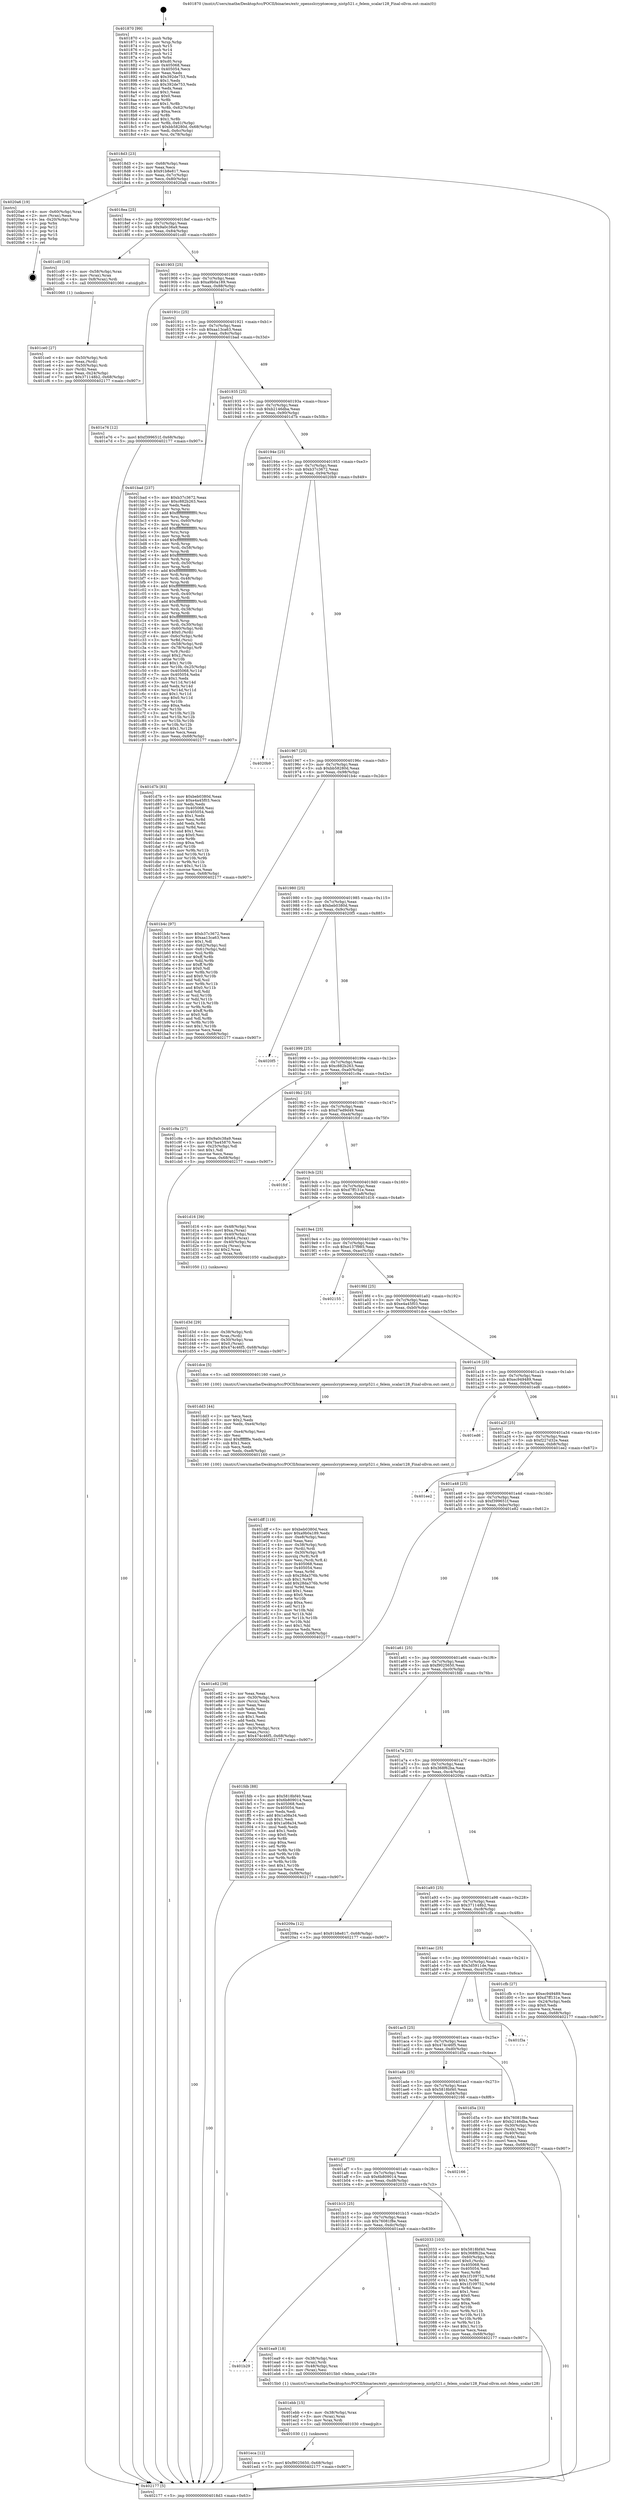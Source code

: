 digraph "0x401870" {
  label = "0x401870 (/mnt/c/Users/mathe/Desktop/tcc/POCII/binaries/extr_opensslcryptoececp_nistp521.c_felem_scalar128_Final-ollvm.out::main(0))"
  labelloc = "t"
  node[shape=record]

  Entry [label="",width=0.3,height=0.3,shape=circle,fillcolor=black,style=filled]
  "0x4018d3" [label="{
     0x4018d3 [23]\l
     | [instrs]\l
     &nbsp;&nbsp;0x4018d3 \<+3\>: mov -0x68(%rbp),%eax\l
     &nbsp;&nbsp;0x4018d6 \<+2\>: mov %eax,%ecx\l
     &nbsp;&nbsp;0x4018d8 \<+6\>: sub $0x91b8e817,%ecx\l
     &nbsp;&nbsp;0x4018de \<+3\>: mov %eax,-0x7c(%rbp)\l
     &nbsp;&nbsp;0x4018e1 \<+3\>: mov %ecx,-0x80(%rbp)\l
     &nbsp;&nbsp;0x4018e4 \<+6\>: je 00000000004020a6 \<main+0x836\>\l
  }"]
  "0x4020a6" [label="{
     0x4020a6 [19]\l
     | [instrs]\l
     &nbsp;&nbsp;0x4020a6 \<+4\>: mov -0x60(%rbp),%rax\l
     &nbsp;&nbsp;0x4020aa \<+2\>: mov (%rax),%eax\l
     &nbsp;&nbsp;0x4020ac \<+4\>: lea -0x20(%rbp),%rsp\l
     &nbsp;&nbsp;0x4020b0 \<+1\>: pop %rbx\l
     &nbsp;&nbsp;0x4020b1 \<+2\>: pop %r12\l
     &nbsp;&nbsp;0x4020b3 \<+2\>: pop %r14\l
     &nbsp;&nbsp;0x4020b5 \<+2\>: pop %r15\l
     &nbsp;&nbsp;0x4020b7 \<+1\>: pop %rbp\l
     &nbsp;&nbsp;0x4020b8 \<+1\>: ret\l
  }"]
  "0x4018ea" [label="{
     0x4018ea [25]\l
     | [instrs]\l
     &nbsp;&nbsp;0x4018ea \<+5\>: jmp 00000000004018ef \<main+0x7f\>\l
     &nbsp;&nbsp;0x4018ef \<+3\>: mov -0x7c(%rbp),%eax\l
     &nbsp;&nbsp;0x4018f2 \<+5\>: sub $0x9a0c38a9,%eax\l
     &nbsp;&nbsp;0x4018f7 \<+6\>: mov %eax,-0x84(%rbp)\l
     &nbsp;&nbsp;0x4018fd \<+6\>: je 0000000000401cd0 \<main+0x460\>\l
  }"]
  Exit [label="",width=0.3,height=0.3,shape=circle,fillcolor=black,style=filled,peripheries=2]
  "0x401cd0" [label="{
     0x401cd0 [16]\l
     | [instrs]\l
     &nbsp;&nbsp;0x401cd0 \<+4\>: mov -0x58(%rbp),%rax\l
     &nbsp;&nbsp;0x401cd4 \<+3\>: mov (%rax),%rax\l
     &nbsp;&nbsp;0x401cd7 \<+4\>: mov 0x8(%rax),%rdi\l
     &nbsp;&nbsp;0x401cdb \<+5\>: call 0000000000401060 \<atoi@plt\>\l
     | [calls]\l
     &nbsp;&nbsp;0x401060 \{1\} (unknown)\l
  }"]
  "0x401903" [label="{
     0x401903 [25]\l
     | [instrs]\l
     &nbsp;&nbsp;0x401903 \<+5\>: jmp 0000000000401908 \<main+0x98\>\l
     &nbsp;&nbsp;0x401908 \<+3\>: mov -0x7c(%rbp),%eax\l
     &nbsp;&nbsp;0x40190b \<+5\>: sub $0xa9b0a189,%eax\l
     &nbsp;&nbsp;0x401910 \<+6\>: mov %eax,-0x88(%rbp)\l
     &nbsp;&nbsp;0x401916 \<+6\>: je 0000000000401e76 \<main+0x606\>\l
  }"]
  "0x401eca" [label="{
     0x401eca [12]\l
     | [instrs]\l
     &nbsp;&nbsp;0x401eca \<+7\>: movl $0xf9025650,-0x68(%rbp)\l
     &nbsp;&nbsp;0x401ed1 \<+5\>: jmp 0000000000402177 \<main+0x907\>\l
  }"]
  "0x401e76" [label="{
     0x401e76 [12]\l
     | [instrs]\l
     &nbsp;&nbsp;0x401e76 \<+7\>: movl $0xf399651f,-0x68(%rbp)\l
     &nbsp;&nbsp;0x401e7d \<+5\>: jmp 0000000000402177 \<main+0x907\>\l
  }"]
  "0x40191c" [label="{
     0x40191c [25]\l
     | [instrs]\l
     &nbsp;&nbsp;0x40191c \<+5\>: jmp 0000000000401921 \<main+0xb1\>\l
     &nbsp;&nbsp;0x401921 \<+3\>: mov -0x7c(%rbp),%eax\l
     &nbsp;&nbsp;0x401924 \<+5\>: sub $0xaa13ca63,%eax\l
     &nbsp;&nbsp;0x401929 \<+6\>: mov %eax,-0x8c(%rbp)\l
     &nbsp;&nbsp;0x40192f \<+6\>: je 0000000000401bad \<main+0x33d\>\l
  }"]
  "0x401ebb" [label="{
     0x401ebb [15]\l
     | [instrs]\l
     &nbsp;&nbsp;0x401ebb \<+4\>: mov -0x38(%rbp),%rax\l
     &nbsp;&nbsp;0x401ebf \<+3\>: mov (%rax),%rax\l
     &nbsp;&nbsp;0x401ec2 \<+3\>: mov %rax,%rdi\l
     &nbsp;&nbsp;0x401ec5 \<+5\>: call 0000000000401030 \<free@plt\>\l
     | [calls]\l
     &nbsp;&nbsp;0x401030 \{1\} (unknown)\l
  }"]
  "0x401bad" [label="{
     0x401bad [237]\l
     | [instrs]\l
     &nbsp;&nbsp;0x401bad \<+5\>: mov $0xb37c3672,%eax\l
     &nbsp;&nbsp;0x401bb2 \<+5\>: mov $0xc882b263,%ecx\l
     &nbsp;&nbsp;0x401bb7 \<+2\>: xor %edx,%edx\l
     &nbsp;&nbsp;0x401bb9 \<+3\>: mov %rsp,%rsi\l
     &nbsp;&nbsp;0x401bbc \<+4\>: add $0xfffffffffffffff0,%rsi\l
     &nbsp;&nbsp;0x401bc0 \<+3\>: mov %rsi,%rsp\l
     &nbsp;&nbsp;0x401bc3 \<+4\>: mov %rsi,-0x60(%rbp)\l
     &nbsp;&nbsp;0x401bc7 \<+3\>: mov %rsp,%rsi\l
     &nbsp;&nbsp;0x401bca \<+4\>: add $0xfffffffffffffff0,%rsi\l
     &nbsp;&nbsp;0x401bce \<+3\>: mov %rsi,%rsp\l
     &nbsp;&nbsp;0x401bd1 \<+3\>: mov %rsp,%rdi\l
     &nbsp;&nbsp;0x401bd4 \<+4\>: add $0xfffffffffffffff0,%rdi\l
     &nbsp;&nbsp;0x401bd8 \<+3\>: mov %rdi,%rsp\l
     &nbsp;&nbsp;0x401bdb \<+4\>: mov %rdi,-0x58(%rbp)\l
     &nbsp;&nbsp;0x401bdf \<+3\>: mov %rsp,%rdi\l
     &nbsp;&nbsp;0x401be2 \<+4\>: add $0xfffffffffffffff0,%rdi\l
     &nbsp;&nbsp;0x401be6 \<+3\>: mov %rdi,%rsp\l
     &nbsp;&nbsp;0x401be9 \<+4\>: mov %rdi,-0x50(%rbp)\l
     &nbsp;&nbsp;0x401bed \<+3\>: mov %rsp,%rdi\l
     &nbsp;&nbsp;0x401bf0 \<+4\>: add $0xfffffffffffffff0,%rdi\l
     &nbsp;&nbsp;0x401bf4 \<+3\>: mov %rdi,%rsp\l
     &nbsp;&nbsp;0x401bf7 \<+4\>: mov %rdi,-0x48(%rbp)\l
     &nbsp;&nbsp;0x401bfb \<+3\>: mov %rsp,%rdi\l
     &nbsp;&nbsp;0x401bfe \<+4\>: add $0xfffffffffffffff0,%rdi\l
     &nbsp;&nbsp;0x401c02 \<+3\>: mov %rdi,%rsp\l
     &nbsp;&nbsp;0x401c05 \<+4\>: mov %rdi,-0x40(%rbp)\l
     &nbsp;&nbsp;0x401c09 \<+3\>: mov %rsp,%rdi\l
     &nbsp;&nbsp;0x401c0c \<+4\>: add $0xfffffffffffffff0,%rdi\l
     &nbsp;&nbsp;0x401c10 \<+3\>: mov %rdi,%rsp\l
     &nbsp;&nbsp;0x401c13 \<+4\>: mov %rdi,-0x38(%rbp)\l
     &nbsp;&nbsp;0x401c17 \<+3\>: mov %rsp,%rdi\l
     &nbsp;&nbsp;0x401c1a \<+4\>: add $0xfffffffffffffff0,%rdi\l
     &nbsp;&nbsp;0x401c1e \<+3\>: mov %rdi,%rsp\l
     &nbsp;&nbsp;0x401c21 \<+4\>: mov %rdi,-0x30(%rbp)\l
     &nbsp;&nbsp;0x401c25 \<+4\>: mov -0x60(%rbp),%rdi\l
     &nbsp;&nbsp;0x401c29 \<+6\>: movl $0x0,(%rdi)\l
     &nbsp;&nbsp;0x401c2f \<+4\>: mov -0x6c(%rbp),%r8d\l
     &nbsp;&nbsp;0x401c33 \<+3\>: mov %r8d,(%rsi)\l
     &nbsp;&nbsp;0x401c36 \<+4\>: mov -0x58(%rbp),%rdi\l
     &nbsp;&nbsp;0x401c3a \<+4\>: mov -0x78(%rbp),%r9\l
     &nbsp;&nbsp;0x401c3e \<+3\>: mov %r9,(%rdi)\l
     &nbsp;&nbsp;0x401c41 \<+3\>: cmpl $0x2,(%rsi)\l
     &nbsp;&nbsp;0x401c44 \<+4\>: setne %r10b\l
     &nbsp;&nbsp;0x401c48 \<+4\>: and $0x1,%r10b\l
     &nbsp;&nbsp;0x401c4c \<+4\>: mov %r10b,-0x25(%rbp)\l
     &nbsp;&nbsp;0x401c50 \<+8\>: mov 0x405068,%r11d\l
     &nbsp;&nbsp;0x401c58 \<+7\>: mov 0x405054,%ebx\l
     &nbsp;&nbsp;0x401c5f \<+3\>: sub $0x1,%edx\l
     &nbsp;&nbsp;0x401c62 \<+3\>: mov %r11d,%r14d\l
     &nbsp;&nbsp;0x401c65 \<+3\>: add %edx,%r14d\l
     &nbsp;&nbsp;0x401c68 \<+4\>: imul %r14d,%r11d\l
     &nbsp;&nbsp;0x401c6c \<+4\>: and $0x1,%r11d\l
     &nbsp;&nbsp;0x401c70 \<+4\>: cmp $0x0,%r11d\l
     &nbsp;&nbsp;0x401c74 \<+4\>: sete %r10b\l
     &nbsp;&nbsp;0x401c78 \<+3\>: cmp $0xa,%ebx\l
     &nbsp;&nbsp;0x401c7b \<+4\>: setl %r15b\l
     &nbsp;&nbsp;0x401c7f \<+3\>: mov %r10b,%r12b\l
     &nbsp;&nbsp;0x401c82 \<+3\>: and %r15b,%r12b\l
     &nbsp;&nbsp;0x401c85 \<+3\>: xor %r15b,%r10b\l
     &nbsp;&nbsp;0x401c88 \<+3\>: or %r10b,%r12b\l
     &nbsp;&nbsp;0x401c8b \<+4\>: test $0x1,%r12b\l
     &nbsp;&nbsp;0x401c8f \<+3\>: cmovne %ecx,%eax\l
     &nbsp;&nbsp;0x401c92 \<+3\>: mov %eax,-0x68(%rbp)\l
     &nbsp;&nbsp;0x401c95 \<+5\>: jmp 0000000000402177 \<main+0x907\>\l
  }"]
  "0x401935" [label="{
     0x401935 [25]\l
     | [instrs]\l
     &nbsp;&nbsp;0x401935 \<+5\>: jmp 000000000040193a \<main+0xca\>\l
     &nbsp;&nbsp;0x40193a \<+3\>: mov -0x7c(%rbp),%eax\l
     &nbsp;&nbsp;0x40193d \<+5\>: sub $0xb2146dba,%eax\l
     &nbsp;&nbsp;0x401942 \<+6\>: mov %eax,-0x90(%rbp)\l
     &nbsp;&nbsp;0x401948 \<+6\>: je 0000000000401d7b \<main+0x50b\>\l
  }"]
  "0x401b29" [label="{
     0x401b29\l
  }", style=dashed]
  "0x401d7b" [label="{
     0x401d7b [83]\l
     | [instrs]\l
     &nbsp;&nbsp;0x401d7b \<+5\>: mov $0xbeb0380d,%eax\l
     &nbsp;&nbsp;0x401d80 \<+5\>: mov $0xe4a45f03,%ecx\l
     &nbsp;&nbsp;0x401d85 \<+2\>: xor %edx,%edx\l
     &nbsp;&nbsp;0x401d87 \<+7\>: mov 0x405068,%esi\l
     &nbsp;&nbsp;0x401d8e \<+7\>: mov 0x405054,%edi\l
     &nbsp;&nbsp;0x401d95 \<+3\>: sub $0x1,%edx\l
     &nbsp;&nbsp;0x401d98 \<+3\>: mov %esi,%r8d\l
     &nbsp;&nbsp;0x401d9b \<+3\>: add %edx,%r8d\l
     &nbsp;&nbsp;0x401d9e \<+4\>: imul %r8d,%esi\l
     &nbsp;&nbsp;0x401da2 \<+3\>: and $0x1,%esi\l
     &nbsp;&nbsp;0x401da5 \<+3\>: cmp $0x0,%esi\l
     &nbsp;&nbsp;0x401da8 \<+4\>: sete %r9b\l
     &nbsp;&nbsp;0x401dac \<+3\>: cmp $0xa,%edi\l
     &nbsp;&nbsp;0x401daf \<+4\>: setl %r10b\l
     &nbsp;&nbsp;0x401db3 \<+3\>: mov %r9b,%r11b\l
     &nbsp;&nbsp;0x401db6 \<+3\>: and %r10b,%r11b\l
     &nbsp;&nbsp;0x401db9 \<+3\>: xor %r10b,%r9b\l
     &nbsp;&nbsp;0x401dbc \<+3\>: or %r9b,%r11b\l
     &nbsp;&nbsp;0x401dbf \<+4\>: test $0x1,%r11b\l
     &nbsp;&nbsp;0x401dc3 \<+3\>: cmovne %ecx,%eax\l
     &nbsp;&nbsp;0x401dc6 \<+3\>: mov %eax,-0x68(%rbp)\l
     &nbsp;&nbsp;0x401dc9 \<+5\>: jmp 0000000000402177 \<main+0x907\>\l
  }"]
  "0x40194e" [label="{
     0x40194e [25]\l
     | [instrs]\l
     &nbsp;&nbsp;0x40194e \<+5\>: jmp 0000000000401953 \<main+0xe3\>\l
     &nbsp;&nbsp;0x401953 \<+3\>: mov -0x7c(%rbp),%eax\l
     &nbsp;&nbsp;0x401956 \<+5\>: sub $0xb37c3672,%eax\l
     &nbsp;&nbsp;0x40195b \<+6\>: mov %eax,-0x94(%rbp)\l
     &nbsp;&nbsp;0x401961 \<+6\>: je 00000000004020b9 \<main+0x849\>\l
  }"]
  "0x401ea9" [label="{
     0x401ea9 [18]\l
     | [instrs]\l
     &nbsp;&nbsp;0x401ea9 \<+4\>: mov -0x38(%rbp),%rax\l
     &nbsp;&nbsp;0x401ead \<+3\>: mov (%rax),%rdi\l
     &nbsp;&nbsp;0x401eb0 \<+4\>: mov -0x48(%rbp),%rax\l
     &nbsp;&nbsp;0x401eb4 \<+2\>: mov (%rax),%esi\l
     &nbsp;&nbsp;0x401eb6 \<+5\>: call 00000000004015b0 \<felem_scalar128\>\l
     | [calls]\l
     &nbsp;&nbsp;0x4015b0 \{1\} (/mnt/c/Users/mathe/Desktop/tcc/POCII/binaries/extr_opensslcryptoececp_nistp521.c_felem_scalar128_Final-ollvm.out::felem_scalar128)\l
  }"]
  "0x4020b9" [label="{
     0x4020b9\l
  }", style=dashed]
  "0x401967" [label="{
     0x401967 [25]\l
     | [instrs]\l
     &nbsp;&nbsp;0x401967 \<+5\>: jmp 000000000040196c \<main+0xfc\>\l
     &nbsp;&nbsp;0x40196c \<+3\>: mov -0x7c(%rbp),%eax\l
     &nbsp;&nbsp;0x40196f \<+5\>: sub $0xbb58280d,%eax\l
     &nbsp;&nbsp;0x401974 \<+6\>: mov %eax,-0x98(%rbp)\l
     &nbsp;&nbsp;0x40197a \<+6\>: je 0000000000401b4c \<main+0x2dc\>\l
  }"]
  "0x401b10" [label="{
     0x401b10 [25]\l
     | [instrs]\l
     &nbsp;&nbsp;0x401b10 \<+5\>: jmp 0000000000401b15 \<main+0x2a5\>\l
     &nbsp;&nbsp;0x401b15 \<+3\>: mov -0x7c(%rbp),%eax\l
     &nbsp;&nbsp;0x401b18 \<+5\>: sub $0x76081f8e,%eax\l
     &nbsp;&nbsp;0x401b1d \<+6\>: mov %eax,-0xdc(%rbp)\l
     &nbsp;&nbsp;0x401b23 \<+6\>: je 0000000000401ea9 \<main+0x639\>\l
  }"]
  "0x401b4c" [label="{
     0x401b4c [97]\l
     | [instrs]\l
     &nbsp;&nbsp;0x401b4c \<+5\>: mov $0xb37c3672,%eax\l
     &nbsp;&nbsp;0x401b51 \<+5\>: mov $0xaa13ca63,%ecx\l
     &nbsp;&nbsp;0x401b56 \<+2\>: mov $0x1,%dl\l
     &nbsp;&nbsp;0x401b58 \<+4\>: mov -0x62(%rbp),%sil\l
     &nbsp;&nbsp;0x401b5c \<+4\>: mov -0x61(%rbp),%dil\l
     &nbsp;&nbsp;0x401b60 \<+3\>: mov %sil,%r8b\l
     &nbsp;&nbsp;0x401b63 \<+4\>: xor $0xff,%r8b\l
     &nbsp;&nbsp;0x401b67 \<+3\>: mov %dil,%r9b\l
     &nbsp;&nbsp;0x401b6a \<+4\>: xor $0xff,%r9b\l
     &nbsp;&nbsp;0x401b6e \<+3\>: xor $0x0,%dl\l
     &nbsp;&nbsp;0x401b71 \<+3\>: mov %r8b,%r10b\l
     &nbsp;&nbsp;0x401b74 \<+4\>: and $0x0,%r10b\l
     &nbsp;&nbsp;0x401b78 \<+3\>: and %dl,%sil\l
     &nbsp;&nbsp;0x401b7b \<+3\>: mov %r9b,%r11b\l
     &nbsp;&nbsp;0x401b7e \<+4\>: and $0x0,%r11b\l
     &nbsp;&nbsp;0x401b82 \<+3\>: and %dl,%dil\l
     &nbsp;&nbsp;0x401b85 \<+3\>: or %sil,%r10b\l
     &nbsp;&nbsp;0x401b88 \<+3\>: or %dil,%r11b\l
     &nbsp;&nbsp;0x401b8b \<+3\>: xor %r11b,%r10b\l
     &nbsp;&nbsp;0x401b8e \<+3\>: or %r9b,%r8b\l
     &nbsp;&nbsp;0x401b91 \<+4\>: xor $0xff,%r8b\l
     &nbsp;&nbsp;0x401b95 \<+3\>: or $0x0,%dl\l
     &nbsp;&nbsp;0x401b98 \<+3\>: and %dl,%r8b\l
     &nbsp;&nbsp;0x401b9b \<+3\>: or %r8b,%r10b\l
     &nbsp;&nbsp;0x401b9e \<+4\>: test $0x1,%r10b\l
     &nbsp;&nbsp;0x401ba2 \<+3\>: cmovne %ecx,%eax\l
     &nbsp;&nbsp;0x401ba5 \<+3\>: mov %eax,-0x68(%rbp)\l
     &nbsp;&nbsp;0x401ba8 \<+5\>: jmp 0000000000402177 \<main+0x907\>\l
  }"]
  "0x401980" [label="{
     0x401980 [25]\l
     | [instrs]\l
     &nbsp;&nbsp;0x401980 \<+5\>: jmp 0000000000401985 \<main+0x115\>\l
     &nbsp;&nbsp;0x401985 \<+3\>: mov -0x7c(%rbp),%eax\l
     &nbsp;&nbsp;0x401988 \<+5\>: sub $0xbeb0380d,%eax\l
     &nbsp;&nbsp;0x40198d \<+6\>: mov %eax,-0x9c(%rbp)\l
     &nbsp;&nbsp;0x401993 \<+6\>: je 00000000004020f5 \<main+0x885\>\l
  }"]
  "0x402177" [label="{
     0x402177 [5]\l
     | [instrs]\l
     &nbsp;&nbsp;0x402177 \<+5\>: jmp 00000000004018d3 \<main+0x63\>\l
  }"]
  "0x401870" [label="{
     0x401870 [99]\l
     | [instrs]\l
     &nbsp;&nbsp;0x401870 \<+1\>: push %rbp\l
     &nbsp;&nbsp;0x401871 \<+3\>: mov %rsp,%rbp\l
     &nbsp;&nbsp;0x401874 \<+2\>: push %r15\l
     &nbsp;&nbsp;0x401876 \<+2\>: push %r14\l
     &nbsp;&nbsp;0x401878 \<+2\>: push %r12\l
     &nbsp;&nbsp;0x40187a \<+1\>: push %rbx\l
     &nbsp;&nbsp;0x40187b \<+7\>: sub $0xd0,%rsp\l
     &nbsp;&nbsp;0x401882 \<+7\>: mov 0x405068,%eax\l
     &nbsp;&nbsp;0x401889 \<+7\>: mov 0x405054,%ecx\l
     &nbsp;&nbsp;0x401890 \<+2\>: mov %eax,%edx\l
     &nbsp;&nbsp;0x401892 \<+6\>: add $0x392de753,%edx\l
     &nbsp;&nbsp;0x401898 \<+3\>: sub $0x1,%edx\l
     &nbsp;&nbsp;0x40189b \<+6\>: sub $0x392de753,%edx\l
     &nbsp;&nbsp;0x4018a1 \<+3\>: imul %edx,%eax\l
     &nbsp;&nbsp;0x4018a4 \<+3\>: and $0x1,%eax\l
     &nbsp;&nbsp;0x4018a7 \<+3\>: cmp $0x0,%eax\l
     &nbsp;&nbsp;0x4018aa \<+4\>: sete %r8b\l
     &nbsp;&nbsp;0x4018ae \<+4\>: and $0x1,%r8b\l
     &nbsp;&nbsp;0x4018b2 \<+4\>: mov %r8b,-0x62(%rbp)\l
     &nbsp;&nbsp;0x4018b6 \<+3\>: cmp $0xa,%ecx\l
     &nbsp;&nbsp;0x4018b9 \<+4\>: setl %r8b\l
     &nbsp;&nbsp;0x4018bd \<+4\>: and $0x1,%r8b\l
     &nbsp;&nbsp;0x4018c1 \<+4\>: mov %r8b,-0x61(%rbp)\l
     &nbsp;&nbsp;0x4018c5 \<+7\>: movl $0xbb58280d,-0x68(%rbp)\l
     &nbsp;&nbsp;0x4018cc \<+3\>: mov %edi,-0x6c(%rbp)\l
     &nbsp;&nbsp;0x4018cf \<+4\>: mov %rsi,-0x78(%rbp)\l
  }"]
  "0x402033" [label="{
     0x402033 [103]\l
     | [instrs]\l
     &nbsp;&nbsp;0x402033 \<+5\>: mov $0x5818bf40,%eax\l
     &nbsp;&nbsp;0x402038 \<+5\>: mov $0x368f62ba,%ecx\l
     &nbsp;&nbsp;0x40203d \<+4\>: mov -0x60(%rbp),%rdx\l
     &nbsp;&nbsp;0x402041 \<+6\>: movl $0x0,(%rdx)\l
     &nbsp;&nbsp;0x402047 \<+7\>: mov 0x405068,%esi\l
     &nbsp;&nbsp;0x40204e \<+7\>: mov 0x405054,%edi\l
     &nbsp;&nbsp;0x402055 \<+3\>: mov %esi,%r8d\l
     &nbsp;&nbsp;0x402058 \<+7\>: add $0x1f109752,%r8d\l
     &nbsp;&nbsp;0x40205f \<+4\>: sub $0x1,%r8d\l
     &nbsp;&nbsp;0x402063 \<+7\>: sub $0x1f109752,%r8d\l
     &nbsp;&nbsp;0x40206a \<+4\>: imul %r8d,%esi\l
     &nbsp;&nbsp;0x40206e \<+3\>: and $0x1,%esi\l
     &nbsp;&nbsp;0x402071 \<+3\>: cmp $0x0,%esi\l
     &nbsp;&nbsp;0x402074 \<+4\>: sete %r9b\l
     &nbsp;&nbsp;0x402078 \<+3\>: cmp $0xa,%edi\l
     &nbsp;&nbsp;0x40207b \<+4\>: setl %r10b\l
     &nbsp;&nbsp;0x40207f \<+3\>: mov %r9b,%r11b\l
     &nbsp;&nbsp;0x402082 \<+3\>: and %r10b,%r11b\l
     &nbsp;&nbsp;0x402085 \<+3\>: xor %r10b,%r9b\l
     &nbsp;&nbsp;0x402088 \<+3\>: or %r9b,%r11b\l
     &nbsp;&nbsp;0x40208b \<+4\>: test $0x1,%r11b\l
     &nbsp;&nbsp;0x40208f \<+3\>: cmovne %ecx,%eax\l
     &nbsp;&nbsp;0x402092 \<+3\>: mov %eax,-0x68(%rbp)\l
     &nbsp;&nbsp;0x402095 \<+5\>: jmp 0000000000402177 \<main+0x907\>\l
  }"]
  "0x401af7" [label="{
     0x401af7 [25]\l
     | [instrs]\l
     &nbsp;&nbsp;0x401af7 \<+5\>: jmp 0000000000401afc \<main+0x28c\>\l
     &nbsp;&nbsp;0x401afc \<+3\>: mov -0x7c(%rbp),%eax\l
     &nbsp;&nbsp;0x401aff \<+5\>: sub $0x6b809014,%eax\l
     &nbsp;&nbsp;0x401b04 \<+6\>: mov %eax,-0xd8(%rbp)\l
     &nbsp;&nbsp;0x401b0a \<+6\>: je 0000000000402033 \<main+0x7c3\>\l
  }"]
  "0x4020f5" [label="{
     0x4020f5\l
  }", style=dashed]
  "0x401999" [label="{
     0x401999 [25]\l
     | [instrs]\l
     &nbsp;&nbsp;0x401999 \<+5\>: jmp 000000000040199e \<main+0x12e\>\l
     &nbsp;&nbsp;0x40199e \<+3\>: mov -0x7c(%rbp),%eax\l
     &nbsp;&nbsp;0x4019a1 \<+5\>: sub $0xc882b263,%eax\l
     &nbsp;&nbsp;0x4019a6 \<+6\>: mov %eax,-0xa0(%rbp)\l
     &nbsp;&nbsp;0x4019ac \<+6\>: je 0000000000401c9a \<main+0x42a\>\l
  }"]
  "0x402166" [label="{
     0x402166\l
  }", style=dashed]
  "0x401c9a" [label="{
     0x401c9a [27]\l
     | [instrs]\l
     &nbsp;&nbsp;0x401c9a \<+5\>: mov $0x9a0c38a9,%eax\l
     &nbsp;&nbsp;0x401c9f \<+5\>: mov $0x7ba45870,%ecx\l
     &nbsp;&nbsp;0x401ca4 \<+3\>: mov -0x25(%rbp),%dl\l
     &nbsp;&nbsp;0x401ca7 \<+3\>: test $0x1,%dl\l
     &nbsp;&nbsp;0x401caa \<+3\>: cmovne %ecx,%eax\l
     &nbsp;&nbsp;0x401cad \<+3\>: mov %eax,-0x68(%rbp)\l
     &nbsp;&nbsp;0x401cb0 \<+5\>: jmp 0000000000402177 \<main+0x907\>\l
  }"]
  "0x4019b2" [label="{
     0x4019b2 [25]\l
     | [instrs]\l
     &nbsp;&nbsp;0x4019b2 \<+5\>: jmp 00000000004019b7 \<main+0x147\>\l
     &nbsp;&nbsp;0x4019b7 \<+3\>: mov -0x7c(%rbp),%eax\l
     &nbsp;&nbsp;0x4019ba \<+5\>: sub $0xd7ed9d49,%eax\l
     &nbsp;&nbsp;0x4019bf \<+6\>: mov %eax,-0xa4(%rbp)\l
     &nbsp;&nbsp;0x4019c5 \<+6\>: je 0000000000401fcf \<main+0x75f\>\l
  }"]
  "0x401ce0" [label="{
     0x401ce0 [27]\l
     | [instrs]\l
     &nbsp;&nbsp;0x401ce0 \<+4\>: mov -0x50(%rbp),%rdi\l
     &nbsp;&nbsp;0x401ce4 \<+2\>: mov %eax,(%rdi)\l
     &nbsp;&nbsp;0x401ce6 \<+4\>: mov -0x50(%rbp),%rdi\l
     &nbsp;&nbsp;0x401cea \<+2\>: mov (%rdi),%eax\l
     &nbsp;&nbsp;0x401cec \<+3\>: mov %eax,-0x24(%rbp)\l
     &nbsp;&nbsp;0x401cef \<+7\>: movl $0x371148b2,-0x68(%rbp)\l
     &nbsp;&nbsp;0x401cf6 \<+5\>: jmp 0000000000402177 \<main+0x907\>\l
  }"]
  "0x401dff" [label="{
     0x401dff [119]\l
     | [instrs]\l
     &nbsp;&nbsp;0x401dff \<+5\>: mov $0xbeb0380d,%ecx\l
     &nbsp;&nbsp;0x401e04 \<+5\>: mov $0xa9b0a189,%edx\l
     &nbsp;&nbsp;0x401e09 \<+6\>: mov -0xe8(%rbp),%esi\l
     &nbsp;&nbsp;0x401e0f \<+3\>: imul %eax,%esi\l
     &nbsp;&nbsp;0x401e12 \<+4\>: mov -0x38(%rbp),%rdi\l
     &nbsp;&nbsp;0x401e16 \<+3\>: mov (%rdi),%rdi\l
     &nbsp;&nbsp;0x401e19 \<+4\>: mov -0x30(%rbp),%r8\l
     &nbsp;&nbsp;0x401e1d \<+3\>: movslq (%r8),%r8\l
     &nbsp;&nbsp;0x401e20 \<+4\>: mov %esi,(%rdi,%r8,4)\l
     &nbsp;&nbsp;0x401e24 \<+7\>: mov 0x405068,%eax\l
     &nbsp;&nbsp;0x401e2b \<+7\>: mov 0x405054,%esi\l
     &nbsp;&nbsp;0x401e32 \<+3\>: mov %eax,%r9d\l
     &nbsp;&nbsp;0x401e35 \<+7\>: sub $0x28da376b,%r9d\l
     &nbsp;&nbsp;0x401e3c \<+4\>: sub $0x1,%r9d\l
     &nbsp;&nbsp;0x401e40 \<+7\>: add $0x28da376b,%r9d\l
     &nbsp;&nbsp;0x401e47 \<+4\>: imul %r9d,%eax\l
     &nbsp;&nbsp;0x401e4b \<+3\>: and $0x1,%eax\l
     &nbsp;&nbsp;0x401e4e \<+3\>: cmp $0x0,%eax\l
     &nbsp;&nbsp;0x401e51 \<+4\>: sete %r10b\l
     &nbsp;&nbsp;0x401e55 \<+3\>: cmp $0xa,%esi\l
     &nbsp;&nbsp;0x401e58 \<+4\>: setl %r11b\l
     &nbsp;&nbsp;0x401e5c \<+3\>: mov %r10b,%bl\l
     &nbsp;&nbsp;0x401e5f \<+3\>: and %r11b,%bl\l
     &nbsp;&nbsp;0x401e62 \<+3\>: xor %r11b,%r10b\l
     &nbsp;&nbsp;0x401e65 \<+3\>: or %r10b,%bl\l
     &nbsp;&nbsp;0x401e68 \<+3\>: test $0x1,%bl\l
     &nbsp;&nbsp;0x401e6b \<+3\>: cmovne %edx,%ecx\l
     &nbsp;&nbsp;0x401e6e \<+3\>: mov %ecx,-0x68(%rbp)\l
     &nbsp;&nbsp;0x401e71 \<+5\>: jmp 0000000000402177 \<main+0x907\>\l
  }"]
  "0x401fcf" [label="{
     0x401fcf\l
  }", style=dashed]
  "0x4019cb" [label="{
     0x4019cb [25]\l
     | [instrs]\l
     &nbsp;&nbsp;0x4019cb \<+5\>: jmp 00000000004019d0 \<main+0x160\>\l
     &nbsp;&nbsp;0x4019d0 \<+3\>: mov -0x7c(%rbp),%eax\l
     &nbsp;&nbsp;0x4019d3 \<+5\>: sub $0xd7ff131e,%eax\l
     &nbsp;&nbsp;0x4019d8 \<+6\>: mov %eax,-0xa8(%rbp)\l
     &nbsp;&nbsp;0x4019de \<+6\>: je 0000000000401d16 \<main+0x4a6\>\l
  }"]
  "0x401dd3" [label="{
     0x401dd3 [44]\l
     | [instrs]\l
     &nbsp;&nbsp;0x401dd3 \<+2\>: xor %ecx,%ecx\l
     &nbsp;&nbsp;0x401dd5 \<+5\>: mov $0x2,%edx\l
     &nbsp;&nbsp;0x401dda \<+6\>: mov %edx,-0xe4(%rbp)\l
     &nbsp;&nbsp;0x401de0 \<+1\>: cltd\l
     &nbsp;&nbsp;0x401de1 \<+6\>: mov -0xe4(%rbp),%esi\l
     &nbsp;&nbsp;0x401de7 \<+2\>: idiv %esi\l
     &nbsp;&nbsp;0x401de9 \<+6\>: imul $0xfffffffe,%edx,%edx\l
     &nbsp;&nbsp;0x401def \<+3\>: sub $0x1,%ecx\l
     &nbsp;&nbsp;0x401df2 \<+2\>: sub %ecx,%edx\l
     &nbsp;&nbsp;0x401df4 \<+6\>: mov %edx,-0xe8(%rbp)\l
     &nbsp;&nbsp;0x401dfa \<+5\>: call 0000000000401160 \<next_i\>\l
     | [calls]\l
     &nbsp;&nbsp;0x401160 \{100\} (/mnt/c/Users/mathe/Desktop/tcc/POCII/binaries/extr_opensslcryptoececp_nistp521.c_felem_scalar128_Final-ollvm.out::next_i)\l
  }"]
  "0x401d16" [label="{
     0x401d16 [39]\l
     | [instrs]\l
     &nbsp;&nbsp;0x401d16 \<+4\>: mov -0x48(%rbp),%rax\l
     &nbsp;&nbsp;0x401d1a \<+6\>: movl $0xa,(%rax)\l
     &nbsp;&nbsp;0x401d20 \<+4\>: mov -0x40(%rbp),%rax\l
     &nbsp;&nbsp;0x401d24 \<+6\>: movl $0x64,(%rax)\l
     &nbsp;&nbsp;0x401d2a \<+4\>: mov -0x40(%rbp),%rax\l
     &nbsp;&nbsp;0x401d2e \<+3\>: movslq (%rax),%rax\l
     &nbsp;&nbsp;0x401d31 \<+4\>: shl $0x2,%rax\l
     &nbsp;&nbsp;0x401d35 \<+3\>: mov %rax,%rdi\l
     &nbsp;&nbsp;0x401d38 \<+5\>: call 0000000000401050 \<malloc@plt\>\l
     | [calls]\l
     &nbsp;&nbsp;0x401050 \{1\} (unknown)\l
  }"]
  "0x4019e4" [label="{
     0x4019e4 [25]\l
     | [instrs]\l
     &nbsp;&nbsp;0x4019e4 \<+5\>: jmp 00000000004019e9 \<main+0x179\>\l
     &nbsp;&nbsp;0x4019e9 \<+3\>: mov -0x7c(%rbp),%eax\l
     &nbsp;&nbsp;0x4019ec \<+5\>: sub $0xe137f985,%eax\l
     &nbsp;&nbsp;0x4019f1 \<+6\>: mov %eax,-0xac(%rbp)\l
     &nbsp;&nbsp;0x4019f7 \<+6\>: je 0000000000402155 \<main+0x8e5\>\l
  }"]
  "0x401ade" [label="{
     0x401ade [25]\l
     | [instrs]\l
     &nbsp;&nbsp;0x401ade \<+5\>: jmp 0000000000401ae3 \<main+0x273\>\l
     &nbsp;&nbsp;0x401ae3 \<+3\>: mov -0x7c(%rbp),%eax\l
     &nbsp;&nbsp;0x401ae6 \<+5\>: sub $0x5818bf40,%eax\l
     &nbsp;&nbsp;0x401aeb \<+6\>: mov %eax,-0xd4(%rbp)\l
     &nbsp;&nbsp;0x401af1 \<+6\>: je 0000000000402166 \<main+0x8f6\>\l
  }"]
  "0x402155" [label="{
     0x402155\l
  }", style=dashed]
  "0x4019fd" [label="{
     0x4019fd [25]\l
     | [instrs]\l
     &nbsp;&nbsp;0x4019fd \<+5\>: jmp 0000000000401a02 \<main+0x192\>\l
     &nbsp;&nbsp;0x401a02 \<+3\>: mov -0x7c(%rbp),%eax\l
     &nbsp;&nbsp;0x401a05 \<+5\>: sub $0xe4a45f03,%eax\l
     &nbsp;&nbsp;0x401a0a \<+6\>: mov %eax,-0xb0(%rbp)\l
     &nbsp;&nbsp;0x401a10 \<+6\>: je 0000000000401dce \<main+0x55e\>\l
  }"]
  "0x401d5a" [label="{
     0x401d5a [33]\l
     | [instrs]\l
     &nbsp;&nbsp;0x401d5a \<+5\>: mov $0x76081f8e,%eax\l
     &nbsp;&nbsp;0x401d5f \<+5\>: mov $0xb2146dba,%ecx\l
     &nbsp;&nbsp;0x401d64 \<+4\>: mov -0x30(%rbp),%rdx\l
     &nbsp;&nbsp;0x401d68 \<+2\>: mov (%rdx),%esi\l
     &nbsp;&nbsp;0x401d6a \<+4\>: mov -0x40(%rbp),%rdx\l
     &nbsp;&nbsp;0x401d6e \<+2\>: cmp (%rdx),%esi\l
     &nbsp;&nbsp;0x401d70 \<+3\>: cmovl %ecx,%eax\l
     &nbsp;&nbsp;0x401d73 \<+3\>: mov %eax,-0x68(%rbp)\l
     &nbsp;&nbsp;0x401d76 \<+5\>: jmp 0000000000402177 \<main+0x907\>\l
  }"]
  "0x401dce" [label="{
     0x401dce [5]\l
     | [instrs]\l
     &nbsp;&nbsp;0x401dce \<+5\>: call 0000000000401160 \<next_i\>\l
     | [calls]\l
     &nbsp;&nbsp;0x401160 \{100\} (/mnt/c/Users/mathe/Desktop/tcc/POCII/binaries/extr_opensslcryptoececp_nistp521.c_felem_scalar128_Final-ollvm.out::next_i)\l
  }"]
  "0x401a16" [label="{
     0x401a16 [25]\l
     | [instrs]\l
     &nbsp;&nbsp;0x401a16 \<+5\>: jmp 0000000000401a1b \<main+0x1ab\>\l
     &nbsp;&nbsp;0x401a1b \<+3\>: mov -0x7c(%rbp),%eax\l
     &nbsp;&nbsp;0x401a1e \<+5\>: sub $0xec949489,%eax\l
     &nbsp;&nbsp;0x401a23 \<+6\>: mov %eax,-0xb4(%rbp)\l
     &nbsp;&nbsp;0x401a29 \<+6\>: je 0000000000401ed6 \<main+0x666\>\l
  }"]
  "0x401ac5" [label="{
     0x401ac5 [25]\l
     | [instrs]\l
     &nbsp;&nbsp;0x401ac5 \<+5\>: jmp 0000000000401aca \<main+0x25a\>\l
     &nbsp;&nbsp;0x401aca \<+3\>: mov -0x7c(%rbp),%eax\l
     &nbsp;&nbsp;0x401acd \<+5\>: sub $0x474c46f5,%eax\l
     &nbsp;&nbsp;0x401ad2 \<+6\>: mov %eax,-0xd0(%rbp)\l
     &nbsp;&nbsp;0x401ad8 \<+6\>: je 0000000000401d5a \<main+0x4ea\>\l
  }"]
  "0x401ed6" [label="{
     0x401ed6\l
  }", style=dashed]
  "0x401a2f" [label="{
     0x401a2f [25]\l
     | [instrs]\l
     &nbsp;&nbsp;0x401a2f \<+5\>: jmp 0000000000401a34 \<main+0x1c4\>\l
     &nbsp;&nbsp;0x401a34 \<+3\>: mov -0x7c(%rbp),%eax\l
     &nbsp;&nbsp;0x401a37 \<+5\>: sub $0xf227d32e,%eax\l
     &nbsp;&nbsp;0x401a3c \<+6\>: mov %eax,-0xb8(%rbp)\l
     &nbsp;&nbsp;0x401a42 \<+6\>: je 0000000000401ee2 \<main+0x672\>\l
  }"]
  "0x401f3a" [label="{
     0x401f3a\l
  }", style=dashed]
  "0x401ee2" [label="{
     0x401ee2\l
  }", style=dashed]
  "0x401a48" [label="{
     0x401a48 [25]\l
     | [instrs]\l
     &nbsp;&nbsp;0x401a48 \<+5\>: jmp 0000000000401a4d \<main+0x1dd\>\l
     &nbsp;&nbsp;0x401a4d \<+3\>: mov -0x7c(%rbp),%eax\l
     &nbsp;&nbsp;0x401a50 \<+5\>: sub $0xf399651f,%eax\l
     &nbsp;&nbsp;0x401a55 \<+6\>: mov %eax,-0xbc(%rbp)\l
     &nbsp;&nbsp;0x401a5b \<+6\>: je 0000000000401e82 \<main+0x612\>\l
  }"]
  "0x401d3d" [label="{
     0x401d3d [29]\l
     | [instrs]\l
     &nbsp;&nbsp;0x401d3d \<+4\>: mov -0x38(%rbp),%rdi\l
     &nbsp;&nbsp;0x401d41 \<+3\>: mov %rax,(%rdi)\l
     &nbsp;&nbsp;0x401d44 \<+4\>: mov -0x30(%rbp),%rax\l
     &nbsp;&nbsp;0x401d48 \<+6\>: movl $0x0,(%rax)\l
     &nbsp;&nbsp;0x401d4e \<+7\>: movl $0x474c46f5,-0x68(%rbp)\l
     &nbsp;&nbsp;0x401d55 \<+5\>: jmp 0000000000402177 \<main+0x907\>\l
  }"]
  "0x401e82" [label="{
     0x401e82 [39]\l
     | [instrs]\l
     &nbsp;&nbsp;0x401e82 \<+2\>: xor %eax,%eax\l
     &nbsp;&nbsp;0x401e84 \<+4\>: mov -0x30(%rbp),%rcx\l
     &nbsp;&nbsp;0x401e88 \<+2\>: mov (%rcx),%edx\l
     &nbsp;&nbsp;0x401e8a \<+2\>: mov %eax,%esi\l
     &nbsp;&nbsp;0x401e8c \<+2\>: sub %edx,%esi\l
     &nbsp;&nbsp;0x401e8e \<+2\>: mov %eax,%edx\l
     &nbsp;&nbsp;0x401e90 \<+3\>: sub $0x1,%edx\l
     &nbsp;&nbsp;0x401e93 \<+2\>: add %edx,%esi\l
     &nbsp;&nbsp;0x401e95 \<+2\>: sub %esi,%eax\l
     &nbsp;&nbsp;0x401e97 \<+4\>: mov -0x30(%rbp),%rcx\l
     &nbsp;&nbsp;0x401e9b \<+2\>: mov %eax,(%rcx)\l
     &nbsp;&nbsp;0x401e9d \<+7\>: movl $0x474c46f5,-0x68(%rbp)\l
     &nbsp;&nbsp;0x401ea4 \<+5\>: jmp 0000000000402177 \<main+0x907\>\l
  }"]
  "0x401a61" [label="{
     0x401a61 [25]\l
     | [instrs]\l
     &nbsp;&nbsp;0x401a61 \<+5\>: jmp 0000000000401a66 \<main+0x1f6\>\l
     &nbsp;&nbsp;0x401a66 \<+3\>: mov -0x7c(%rbp),%eax\l
     &nbsp;&nbsp;0x401a69 \<+5\>: sub $0xf9025650,%eax\l
     &nbsp;&nbsp;0x401a6e \<+6\>: mov %eax,-0xc0(%rbp)\l
     &nbsp;&nbsp;0x401a74 \<+6\>: je 0000000000401fdb \<main+0x76b\>\l
  }"]
  "0x401aac" [label="{
     0x401aac [25]\l
     | [instrs]\l
     &nbsp;&nbsp;0x401aac \<+5\>: jmp 0000000000401ab1 \<main+0x241\>\l
     &nbsp;&nbsp;0x401ab1 \<+3\>: mov -0x7c(%rbp),%eax\l
     &nbsp;&nbsp;0x401ab4 \<+5\>: sub $0x3d5911de,%eax\l
     &nbsp;&nbsp;0x401ab9 \<+6\>: mov %eax,-0xcc(%rbp)\l
     &nbsp;&nbsp;0x401abf \<+6\>: je 0000000000401f3a \<main+0x6ca\>\l
  }"]
  "0x401fdb" [label="{
     0x401fdb [88]\l
     | [instrs]\l
     &nbsp;&nbsp;0x401fdb \<+5\>: mov $0x5818bf40,%eax\l
     &nbsp;&nbsp;0x401fe0 \<+5\>: mov $0x6b809014,%ecx\l
     &nbsp;&nbsp;0x401fe5 \<+7\>: mov 0x405068,%edx\l
     &nbsp;&nbsp;0x401fec \<+7\>: mov 0x405054,%esi\l
     &nbsp;&nbsp;0x401ff3 \<+2\>: mov %edx,%edi\l
     &nbsp;&nbsp;0x401ff5 \<+6\>: add $0x1a08a34,%edi\l
     &nbsp;&nbsp;0x401ffb \<+3\>: sub $0x1,%edi\l
     &nbsp;&nbsp;0x401ffe \<+6\>: sub $0x1a08a34,%edi\l
     &nbsp;&nbsp;0x402004 \<+3\>: imul %edi,%edx\l
     &nbsp;&nbsp;0x402007 \<+3\>: and $0x1,%edx\l
     &nbsp;&nbsp;0x40200a \<+3\>: cmp $0x0,%edx\l
     &nbsp;&nbsp;0x40200d \<+4\>: sete %r8b\l
     &nbsp;&nbsp;0x402011 \<+3\>: cmp $0xa,%esi\l
     &nbsp;&nbsp;0x402014 \<+4\>: setl %r9b\l
     &nbsp;&nbsp;0x402018 \<+3\>: mov %r8b,%r10b\l
     &nbsp;&nbsp;0x40201b \<+3\>: and %r9b,%r10b\l
     &nbsp;&nbsp;0x40201e \<+3\>: xor %r9b,%r8b\l
     &nbsp;&nbsp;0x402021 \<+3\>: or %r8b,%r10b\l
     &nbsp;&nbsp;0x402024 \<+4\>: test $0x1,%r10b\l
     &nbsp;&nbsp;0x402028 \<+3\>: cmovne %ecx,%eax\l
     &nbsp;&nbsp;0x40202b \<+3\>: mov %eax,-0x68(%rbp)\l
     &nbsp;&nbsp;0x40202e \<+5\>: jmp 0000000000402177 \<main+0x907\>\l
  }"]
  "0x401a7a" [label="{
     0x401a7a [25]\l
     | [instrs]\l
     &nbsp;&nbsp;0x401a7a \<+5\>: jmp 0000000000401a7f \<main+0x20f\>\l
     &nbsp;&nbsp;0x401a7f \<+3\>: mov -0x7c(%rbp),%eax\l
     &nbsp;&nbsp;0x401a82 \<+5\>: sub $0x368f62ba,%eax\l
     &nbsp;&nbsp;0x401a87 \<+6\>: mov %eax,-0xc4(%rbp)\l
     &nbsp;&nbsp;0x401a8d \<+6\>: je 000000000040209a \<main+0x82a\>\l
  }"]
  "0x401cfb" [label="{
     0x401cfb [27]\l
     | [instrs]\l
     &nbsp;&nbsp;0x401cfb \<+5\>: mov $0xec949489,%eax\l
     &nbsp;&nbsp;0x401d00 \<+5\>: mov $0xd7ff131e,%ecx\l
     &nbsp;&nbsp;0x401d05 \<+3\>: mov -0x24(%rbp),%edx\l
     &nbsp;&nbsp;0x401d08 \<+3\>: cmp $0x0,%edx\l
     &nbsp;&nbsp;0x401d0b \<+3\>: cmove %ecx,%eax\l
     &nbsp;&nbsp;0x401d0e \<+3\>: mov %eax,-0x68(%rbp)\l
     &nbsp;&nbsp;0x401d11 \<+5\>: jmp 0000000000402177 \<main+0x907\>\l
  }"]
  "0x40209a" [label="{
     0x40209a [12]\l
     | [instrs]\l
     &nbsp;&nbsp;0x40209a \<+7\>: movl $0x91b8e817,-0x68(%rbp)\l
     &nbsp;&nbsp;0x4020a1 \<+5\>: jmp 0000000000402177 \<main+0x907\>\l
  }"]
  "0x401a93" [label="{
     0x401a93 [25]\l
     | [instrs]\l
     &nbsp;&nbsp;0x401a93 \<+5\>: jmp 0000000000401a98 \<main+0x228\>\l
     &nbsp;&nbsp;0x401a98 \<+3\>: mov -0x7c(%rbp),%eax\l
     &nbsp;&nbsp;0x401a9b \<+5\>: sub $0x371148b2,%eax\l
     &nbsp;&nbsp;0x401aa0 \<+6\>: mov %eax,-0xc8(%rbp)\l
     &nbsp;&nbsp;0x401aa6 \<+6\>: je 0000000000401cfb \<main+0x48b\>\l
  }"]
  Entry -> "0x401870" [label=" 1"]
  "0x4018d3" -> "0x4020a6" [label=" 1"]
  "0x4018d3" -> "0x4018ea" [label=" 511"]
  "0x4020a6" -> Exit [label=" 1"]
  "0x4018ea" -> "0x401cd0" [label=" 1"]
  "0x4018ea" -> "0x401903" [label=" 510"]
  "0x40209a" -> "0x402177" [label=" 1"]
  "0x401903" -> "0x401e76" [label=" 100"]
  "0x401903" -> "0x40191c" [label=" 410"]
  "0x402033" -> "0x402177" [label=" 1"]
  "0x40191c" -> "0x401bad" [label=" 1"]
  "0x40191c" -> "0x401935" [label=" 409"]
  "0x401fdb" -> "0x402177" [label=" 1"]
  "0x401935" -> "0x401d7b" [label=" 100"]
  "0x401935" -> "0x40194e" [label=" 309"]
  "0x401eca" -> "0x402177" [label=" 1"]
  "0x40194e" -> "0x4020b9" [label=" 0"]
  "0x40194e" -> "0x401967" [label=" 309"]
  "0x401ebb" -> "0x401eca" [label=" 1"]
  "0x401967" -> "0x401b4c" [label=" 1"]
  "0x401967" -> "0x401980" [label=" 308"]
  "0x401b4c" -> "0x402177" [label=" 1"]
  "0x401870" -> "0x4018d3" [label=" 1"]
  "0x402177" -> "0x4018d3" [label=" 511"]
  "0x401b10" -> "0x401b29" [label=" 0"]
  "0x401bad" -> "0x402177" [label=" 1"]
  "0x401b10" -> "0x401ea9" [label=" 1"]
  "0x401980" -> "0x4020f5" [label=" 0"]
  "0x401980" -> "0x401999" [label=" 308"]
  "0x401af7" -> "0x401b10" [label=" 1"]
  "0x401999" -> "0x401c9a" [label=" 1"]
  "0x401999" -> "0x4019b2" [label=" 307"]
  "0x401c9a" -> "0x402177" [label=" 1"]
  "0x401cd0" -> "0x401ce0" [label=" 1"]
  "0x401ce0" -> "0x402177" [label=" 1"]
  "0x401af7" -> "0x402033" [label=" 1"]
  "0x4019b2" -> "0x401fcf" [label=" 0"]
  "0x4019b2" -> "0x4019cb" [label=" 307"]
  "0x401ade" -> "0x401af7" [label=" 2"]
  "0x4019cb" -> "0x401d16" [label=" 1"]
  "0x4019cb" -> "0x4019e4" [label=" 306"]
  "0x401ade" -> "0x402166" [label=" 0"]
  "0x4019e4" -> "0x402155" [label=" 0"]
  "0x4019e4" -> "0x4019fd" [label=" 306"]
  "0x401ea9" -> "0x401ebb" [label=" 1"]
  "0x4019fd" -> "0x401dce" [label=" 100"]
  "0x4019fd" -> "0x401a16" [label=" 206"]
  "0x401e82" -> "0x402177" [label=" 100"]
  "0x401a16" -> "0x401ed6" [label=" 0"]
  "0x401a16" -> "0x401a2f" [label=" 206"]
  "0x401dff" -> "0x402177" [label=" 100"]
  "0x401a2f" -> "0x401ee2" [label=" 0"]
  "0x401a2f" -> "0x401a48" [label=" 206"]
  "0x401dd3" -> "0x401dff" [label=" 100"]
  "0x401a48" -> "0x401e82" [label=" 100"]
  "0x401a48" -> "0x401a61" [label=" 106"]
  "0x401d7b" -> "0x402177" [label=" 100"]
  "0x401a61" -> "0x401fdb" [label=" 1"]
  "0x401a61" -> "0x401a7a" [label=" 105"]
  "0x401d5a" -> "0x402177" [label=" 101"]
  "0x401a7a" -> "0x40209a" [label=" 1"]
  "0x401a7a" -> "0x401a93" [label=" 104"]
  "0x401ac5" -> "0x401ade" [label=" 2"]
  "0x401a93" -> "0x401cfb" [label=" 1"]
  "0x401a93" -> "0x401aac" [label=" 103"]
  "0x401cfb" -> "0x402177" [label=" 1"]
  "0x401d16" -> "0x401d3d" [label=" 1"]
  "0x401d3d" -> "0x402177" [label=" 1"]
  "0x401dce" -> "0x401dd3" [label=" 100"]
  "0x401aac" -> "0x401f3a" [label=" 0"]
  "0x401aac" -> "0x401ac5" [label=" 103"]
  "0x401e76" -> "0x402177" [label=" 100"]
  "0x401ac5" -> "0x401d5a" [label=" 101"]
}
